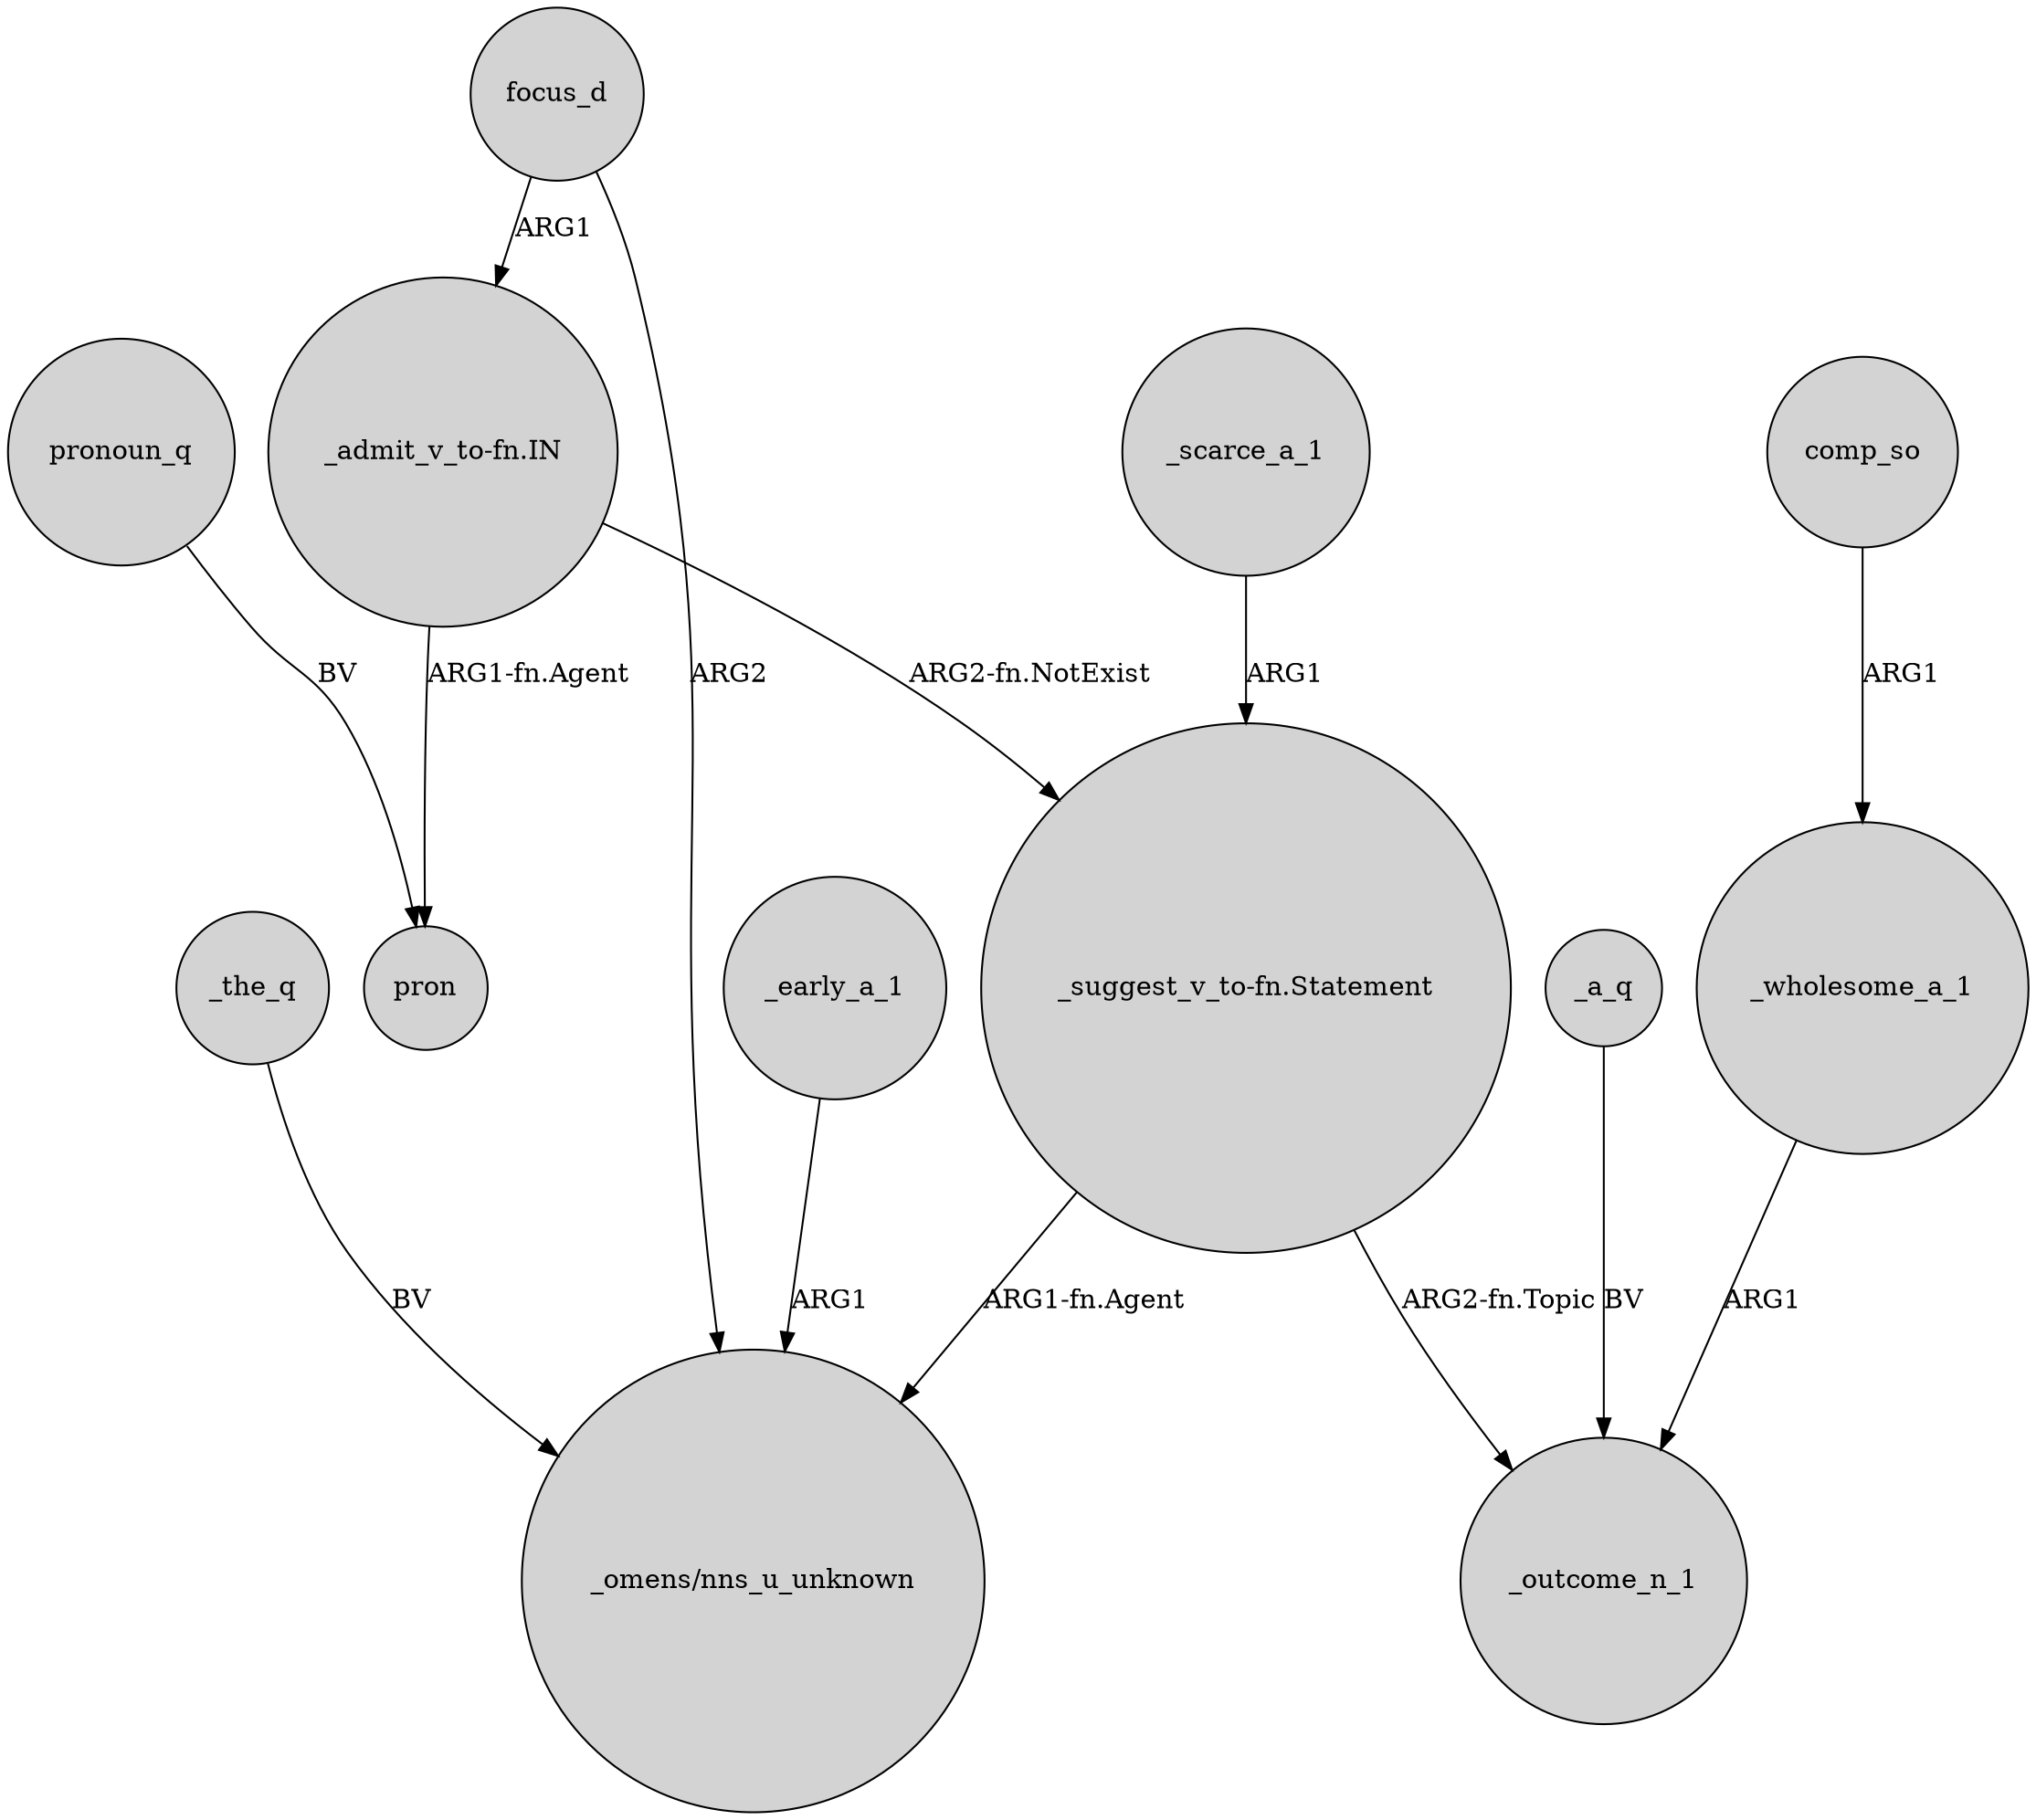 digraph {
	node [shape=circle style=filled]
	"_admit_v_to-fn.IN" -> "_suggest_v_to-fn.Statement" [label="ARG2-fn.NotExist"]
	focus_d -> "_omens/nns_u_unknown" [label=ARG2]
	_the_q -> "_omens/nns_u_unknown" [label=BV]
	focus_d -> "_admit_v_to-fn.IN" [label=ARG1]
	_early_a_1 -> "_omens/nns_u_unknown" [label=ARG1]
	comp_so -> _wholesome_a_1 [label=ARG1]
	"_suggest_v_to-fn.Statement" -> _outcome_n_1 [label="ARG2-fn.Topic"]
	_a_q -> _outcome_n_1 [label=BV]
	_wholesome_a_1 -> _outcome_n_1 [label=ARG1]
	_scarce_a_1 -> "_suggest_v_to-fn.Statement" [label=ARG1]
	"_admit_v_to-fn.IN" -> pron [label="ARG1-fn.Agent"]
	"_suggest_v_to-fn.Statement" -> "_omens/nns_u_unknown" [label="ARG1-fn.Agent"]
	pronoun_q -> pron [label=BV]
}
